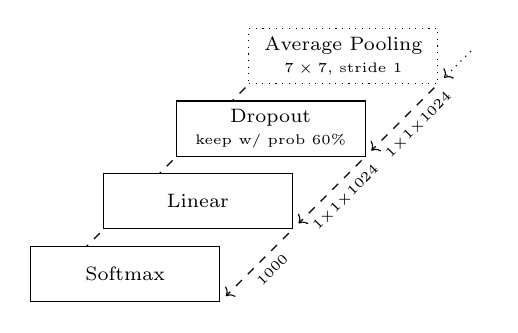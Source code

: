\begin{tikzpicture}[scale=0.8,
box/.style={
	draw,
	minimum width=2.4cm,
	minimum height=.7cm,
	font=\scriptsize,
	inner sep = .2,
	align=center,
	execute at begin node=\setlength{\baselineskip}{8pt},
	fill=white
}, pil/.style={
	->,
	shorten <=2pt,
	shorten >=2pt
}]


\node[] (inc2) at (1.6,-.35, 1.5) {};
\node[] (avg2) at (1.6,-.35, 3) {};
\node[] (drop2) at (1.6,-.35, 6) {};
\node[] (lin2) at (1.6,-.35, 9) {};
\node[] (soft2) at (1.6,-.35, 12) {};

\node[] (avg3) at (-1.4,-.35, 3) {};
\node[] (drop3) at (-1.4,-.35, 6) {};
\node[] (lin3) at (-1.4,-.35, 9) {};
\node[] (soft3) at (-1.4,-.35, 12) {};

\draw[->,dotted,shorten >=-5pt] (inc2) -- (avg2);
\draw[->,dashed,shorten >=-5pt] (avg2) -- (drop2) node[midway, anchor=center, sloped, below, font=\tiny] {\medmuskip=0mu $1\times 1\times 1024$};
\draw[->,dashed,shorten >=-5pt] (drop2) -- (lin2) node[midway, anchor=center, sloped, below, font=\tiny] {\medmuskip=0mu $1\times 1\times 1024$};
\draw[->,dashed,shorten >=-5pt] (lin2) -- (soft2) node[midway, anchor=center, sloped, below, font=\tiny] {$1000$};

\draw[->,dashed,shorten >=-5pt] (avg3) -- (drop3);
\draw[->,dashed,shorten >=-5pt] (drop3) -- (lin3);
\draw[->,dashed,shorten >=-5pt] (lin3) -- (soft3);


\node[box, dotted] (avg) at (0,0, 3) {Average Pooling \\ \tiny $7\times 7$, stride 1};
\node[box] (drop) at (0,0, 6) {Dropout \\ \tiny keep w/ prob 60\%};
\node[box] (lin) at (0,0, 9) {Linear};
\node[box] (soft) at (0,0, 12) {Softmax};


%\draw[pil] (bl) edge (tl);
\end{tikzpicture}